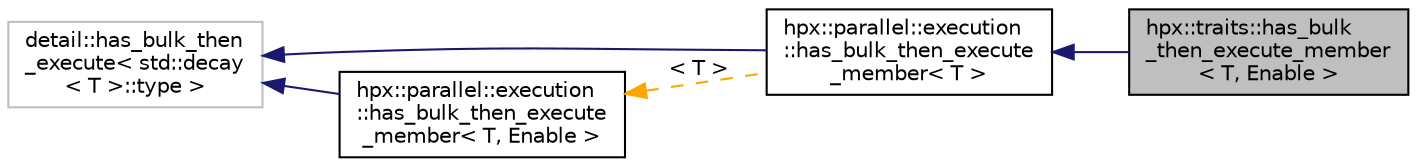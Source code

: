 digraph "hpx::traits::has_bulk_then_execute_member&lt; T, Enable &gt;"
{
  edge [fontname="Helvetica",fontsize="10",labelfontname="Helvetica",labelfontsize="10"];
  node [fontname="Helvetica",fontsize="10",shape=record];
  rankdir="LR";
  Node0 [label="hpx::traits::has_bulk\l_then_execute_member\l\< T, Enable \>",height=0.2,width=0.4,color="black", fillcolor="grey75", style="filled", fontcolor="black"];
  Node1 -> Node0 [dir="back",color="midnightblue",fontsize="10",style="solid",fontname="Helvetica"];
  Node1 [label="hpx::parallel::execution\l::has_bulk_then_execute\l_member\< T \>",height=0.2,width=0.4,color="black", fillcolor="white", style="filled",URL="$d4/dcb/structhpx_1_1parallel_1_1execution_1_1has__bulk__then__execute__member.html"];
  Node2 -> Node1 [dir="back",color="midnightblue",fontsize="10",style="solid",fontname="Helvetica"];
  Node2 [label="detail::has_bulk_then\l_execute\< std::decay\l\< T \>::type \>",height=0.2,width=0.4,color="grey75", fillcolor="white", style="filled"];
  Node3 -> Node1 [dir="back",color="orange",fontsize="10",style="dashed",label=" \< T \>" ,fontname="Helvetica"];
  Node3 [label="hpx::parallel::execution\l::has_bulk_then_execute\l_member\< T, Enable \>",height=0.2,width=0.4,color="black", fillcolor="white", style="filled",URL="$d4/dcb/structhpx_1_1parallel_1_1execution_1_1has__bulk__then__execute__member.html"];
  Node2 -> Node3 [dir="back",color="midnightblue",fontsize="10",style="solid",fontname="Helvetica"];
}

